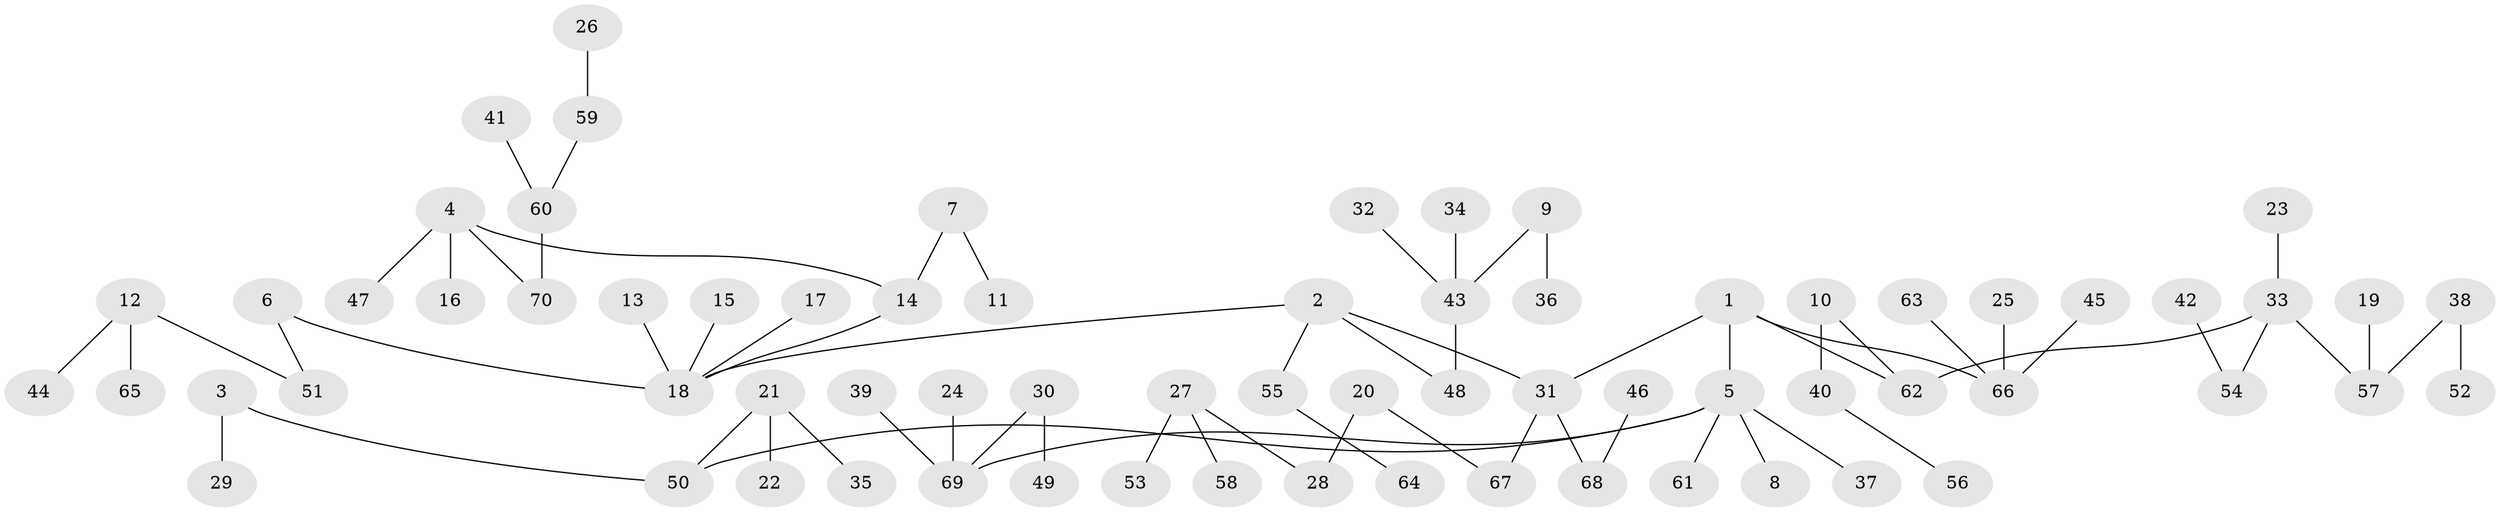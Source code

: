 // original degree distribution, {7: 0.014285714285714285, 4: 0.08571428571428572, 5: 0.02857142857142857, 2: 0.22857142857142856, 1: 0.5142857142857142, 3: 0.11428571428571428, 6: 0.014285714285714285}
// Generated by graph-tools (version 1.1) at 2025/02/03/09/25 03:02:23]
// undirected, 70 vertices, 69 edges
graph export_dot {
graph [start="1"]
  node [color=gray90,style=filled];
  1;
  2;
  3;
  4;
  5;
  6;
  7;
  8;
  9;
  10;
  11;
  12;
  13;
  14;
  15;
  16;
  17;
  18;
  19;
  20;
  21;
  22;
  23;
  24;
  25;
  26;
  27;
  28;
  29;
  30;
  31;
  32;
  33;
  34;
  35;
  36;
  37;
  38;
  39;
  40;
  41;
  42;
  43;
  44;
  45;
  46;
  47;
  48;
  49;
  50;
  51;
  52;
  53;
  54;
  55;
  56;
  57;
  58;
  59;
  60;
  61;
  62;
  63;
  64;
  65;
  66;
  67;
  68;
  69;
  70;
  1 -- 5 [weight=1.0];
  1 -- 31 [weight=1.0];
  1 -- 62 [weight=1.0];
  1 -- 66 [weight=1.0];
  2 -- 18 [weight=1.0];
  2 -- 31 [weight=1.0];
  2 -- 48 [weight=1.0];
  2 -- 55 [weight=1.0];
  3 -- 29 [weight=1.0];
  3 -- 50 [weight=1.0];
  4 -- 14 [weight=1.0];
  4 -- 16 [weight=1.0];
  4 -- 47 [weight=1.0];
  4 -- 70 [weight=1.0];
  5 -- 8 [weight=1.0];
  5 -- 37 [weight=1.0];
  5 -- 50 [weight=1.0];
  5 -- 61 [weight=1.0];
  5 -- 69 [weight=1.0];
  6 -- 18 [weight=1.0];
  6 -- 51 [weight=1.0];
  7 -- 11 [weight=1.0];
  7 -- 14 [weight=1.0];
  9 -- 36 [weight=1.0];
  9 -- 43 [weight=1.0];
  10 -- 40 [weight=1.0];
  10 -- 62 [weight=1.0];
  12 -- 44 [weight=1.0];
  12 -- 51 [weight=1.0];
  12 -- 65 [weight=1.0];
  13 -- 18 [weight=1.0];
  14 -- 18 [weight=1.0];
  15 -- 18 [weight=1.0];
  17 -- 18 [weight=1.0];
  19 -- 57 [weight=1.0];
  20 -- 28 [weight=1.0];
  20 -- 67 [weight=1.0];
  21 -- 22 [weight=1.0];
  21 -- 35 [weight=1.0];
  21 -- 50 [weight=1.0];
  23 -- 33 [weight=1.0];
  24 -- 69 [weight=1.0];
  25 -- 66 [weight=1.0];
  26 -- 59 [weight=1.0];
  27 -- 28 [weight=1.0];
  27 -- 53 [weight=1.0];
  27 -- 58 [weight=1.0];
  30 -- 49 [weight=1.0];
  30 -- 69 [weight=1.0];
  31 -- 67 [weight=1.0];
  31 -- 68 [weight=1.0];
  32 -- 43 [weight=1.0];
  33 -- 54 [weight=1.0];
  33 -- 57 [weight=1.0];
  33 -- 62 [weight=1.0];
  34 -- 43 [weight=1.0];
  38 -- 52 [weight=1.0];
  38 -- 57 [weight=1.0];
  39 -- 69 [weight=1.0];
  40 -- 56 [weight=1.0];
  41 -- 60 [weight=1.0];
  42 -- 54 [weight=1.0];
  43 -- 48 [weight=1.0];
  45 -- 66 [weight=1.0];
  46 -- 68 [weight=1.0];
  55 -- 64 [weight=1.0];
  59 -- 60 [weight=1.0];
  60 -- 70 [weight=1.0];
  63 -- 66 [weight=1.0];
}
